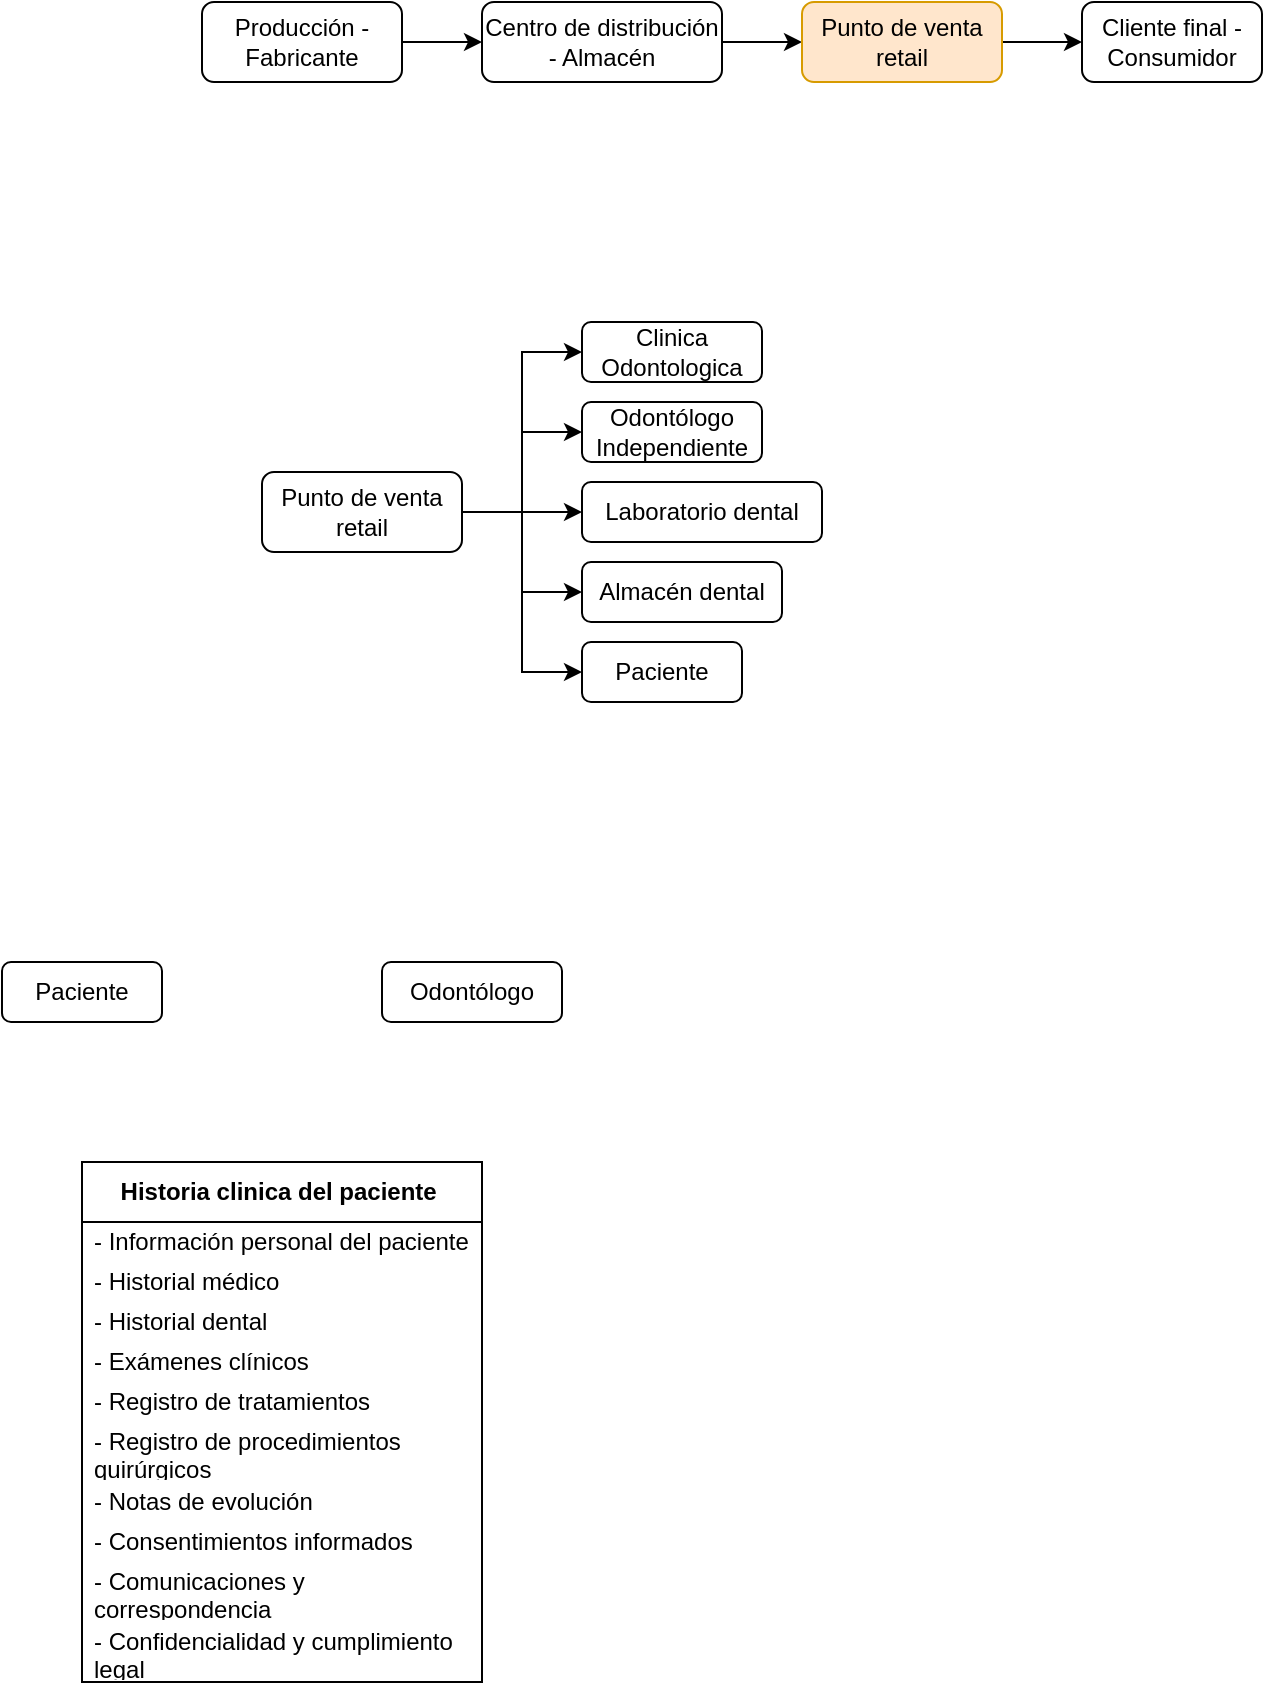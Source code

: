 <mxfile version="24.4.6" type="github">
  <diagram name="Page-1" id="IWnAmNE7MLX-MQJfaZ-H">
    <mxGraphModel dx="893" dy="557" grid="1" gridSize="10" guides="1" tooltips="1" connect="1" arrows="1" fold="1" page="1" pageScale="1" pageWidth="827" pageHeight="1169" math="0" shadow="0">
      <root>
        <mxCell id="0" />
        <mxCell id="1" parent="0" />
        <mxCell id="4hnvYEBA5v5D1nBLIyNg-10" style="edgeStyle=orthogonalEdgeStyle;rounded=0;orthogonalLoop=1;jettySize=auto;html=1;entryX=0;entryY=0.5;entryDx=0;entryDy=0;" edge="1" parent="1" source="4hnvYEBA5v5D1nBLIyNg-1" target="4hnvYEBA5v5D1nBLIyNg-3">
          <mxGeometry relative="1" as="geometry" />
        </mxCell>
        <mxCell id="4hnvYEBA5v5D1nBLIyNg-1" value="Producción - Fabricante" style="rounded=1;whiteSpace=wrap;html=1;" vertex="1" parent="1">
          <mxGeometry x="170" y="130" width="100" height="40" as="geometry" />
        </mxCell>
        <mxCell id="4hnvYEBA5v5D1nBLIyNg-7" style="edgeStyle=orthogonalEdgeStyle;rounded=0;orthogonalLoop=1;jettySize=auto;html=1;entryX=0;entryY=0.5;entryDx=0;entryDy=0;" edge="1" parent="1" source="4hnvYEBA5v5D1nBLIyNg-3" target="4hnvYEBA5v5D1nBLIyNg-4">
          <mxGeometry relative="1" as="geometry" />
        </mxCell>
        <mxCell id="4hnvYEBA5v5D1nBLIyNg-3" value="Centro de distribución - Almacén" style="rounded=1;whiteSpace=wrap;html=1;" vertex="1" parent="1">
          <mxGeometry x="310" y="130" width="120" height="40" as="geometry" />
        </mxCell>
        <mxCell id="4hnvYEBA5v5D1nBLIyNg-9" style="edgeStyle=orthogonalEdgeStyle;rounded=0;orthogonalLoop=1;jettySize=auto;html=1;entryX=0;entryY=0.5;entryDx=0;entryDy=0;" edge="1" parent="1" source="4hnvYEBA5v5D1nBLIyNg-4" target="4hnvYEBA5v5D1nBLIyNg-8">
          <mxGeometry relative="1" as="geometry" />
        </mxCell>
        <mxCell id="4hnvYEBA5v5D1nBLIyNg-4" value="Punto de venta retail" style="rounded=1;whiteSpace=wrap;html=1;fillColor=#ffe6cc;strokeColor=#d79b00;" vertex="1" parent="1">
          <mxGeometry x="470" y="130" width="100" height="40" as="geometry" />
        </mxCell>
        <mxCell id="4hnvYEBA5v5D1nBLIyNg-8" value="Cliente final - Consumidor" style="rounded=1;whiteSpace=wrap;html=1;" vertex="1" parent="1">
          <mxGeometry x="610" y="130" width="90" height="40" as="geometry" />
        </mxCell>
        <mxCell id="4hnvYEBA5v5D1nBLIyNg-15" style="edgeStyle=orthogonalEdgeStyle;rounded=0;orthogonalLoop=1;jettySize=auto;html=1;entryX=0;entryY=0.5;entryDx=0;entryDy=0;" edge="1" parent="1" source="4hnvYEBA5v5D1nBLIyNg-11" target="4hnvYEBA5v5D1nBLIyNg-12">
          <mxGeometry relative="1" as="geometry" />
        </mxCell>
        <mxCell id="4hnvYEBA5v5D1nBLIyNg-16" style="edgeStyle=orthogonalEdgeStyle;rounded=0;orthogonalLoop=1;jettySize=auto;html=1;entryX=0;entryY=0.5;entryDx=0;entryDy=0;" edge="1" parent="1" source="4hnvYEBA5v5D1nBLIyNg-11" target="4hnvYEBA5v5D1nBLIyNg-13">
          <mxGeometry relative="1" as="geometry" />
        </mxCell>
        <mxCell id="4hnvYEBA5v5D1nBLIyNg-17" style="edgeStyle=orthogonalEdgeStyle;rounded=0;orthogonalLoop=1;jettySize=auto;html=1;entryX=0;entryY=0.5;entryDx=0;entryDy=0;" edge="1" parent="1" source="4hnvYEBA5v5D1nBLIyNg-11" target="4hnvYEBA5v5D1nBLIyNg-14">
          <mxGeometry relative="1" as="geometry" />
        </mxCell>
        <mxCell id="4hnvYEBA5v5D1nBLIyNg-20" style="edgeStyle=orthogonalEdgeStyle;rounded=0;orthogonalLoop=1;jettySize=auto;html=1;entryX=0;entryY=0.5;entryDx=0;entryDy=0;" edge="1" parent="1" source="4hnvYEBA5v5D1nBLIyNg-11" target="4hnvYEBA5v5D1nBLIyNg-19">
          <mxGeometry relative="1" as="geometry" />
        </mxCell>
        <mxCell id="4hnvYEBA5v5D1nBLIyNg-30" style="edgeStyle=orthogonalEdgeStyle;rounded=0;orthogonalLoop=1;jettySize=auto;html=1;entryX=0;entryY=0.5;entryDx=0;entryDy=0;" edge="1" parent="1" source="4hnvYEBA5v5D1nBLIyNg-11" target="4hnvYEBA5v5D1nBLIyNg-29">
          <mxGeometry relative="1" as="geometry" />
        </mxCell>
        <mxCell id="4hnvYEBA5v5D1nBLIyNg-11" value="Punto de venta retail" style="rounded=1;whiteSpace=wrap;html=1;" vertex="1" parent="1">
          <mxGeometry x="200" y="365" width="100" height="40" as="geometry" />
        </mxCell>
        <mxCell id="4hnvYEBA5v5D1nBLIyNg-12" value="Odontólogo Independiente" style="rounded=1;whiteSpace=wrap;html=1;" vertex="1" parent="1">
          <mxGeometry x="360" y="330" width="90" height="30" as="geometry" />
        </mxCell>
        <mxCell id="4hnvYEBA5v5D1nBLIyNg-13" value="Laboratorio dental" style="rounded=1;whiteSpace=wrap;html=1;" vertex="1" parent="1">
          <mxGeometry x="360" y="370" width="120" height="30" as="geometry" />
        </mxCell>
        <mxCell id="4hnvYEBA5v5D1nBLIyNg-14" value="Paciente" style="rounded=1;whiteSpace=wrap;html=1;" vertex="1" parent="1">
          <mxGeometry x="360" y="450" width="80" height="30" as="geometry" />
        </mxCell>
        <mxCell id="4hnvYEBA5v5D1nBLIyNg-19" value="Almacén dental" style="rounded=1;whiteSpace=wrap;html=1;" vertex="1" parent="1">
          <mxGeometry x="360" y="410" width="100" height="30" as="geometry" />
        </mxCell>
        <mxCell id="4hnvYEBA5v5D1nBLIyNg-21" value="Odontólogo" style="rounded=1;whiteSpace=wrap;html=1;" vertex="1" parent="1">
          <mxGeometry x="260" y="610" width="90" height="30" as="geometry" />
        </mxCell>
        <mxCell id="4hnvYEBA5v5D1nBLIyNg-22" value="Paciente" style="rounded=1;whiteSpace=wrap;html=1;" vertex="1" parent="1">
          <mxGeometry x="70" y="610" width="80" height="30" as="geometry" />
        </mxCell>
        <mxCell id="4hnvYEBA5v5D1nBLIyNg-29" value="Clinica Odontologica" style="rounded=1;whiteSpace=wrap;html=1;" vertex="1" parent="1">
          <mxGeometry x="360" y="290" width="90" height="30" as="geometry" />
        </mxCell>
        <mxCell id="4hnvYEBA5v5D1nBLIyNg-32" value="&lt;b&gt;Historia clinica del paciente&amp;nbsp;&lt;/b&gt;" style="swimlane;fontStyle=0;childLayout=stackLayout;horizontal=1;startSize=30;horizontalStack=0;resizeParent=1;resizeParentMax=0;resizeLast=0;collapsible=1;marginBottom=0;whiteSpace=wrap;html=1;" vertex="1" parent="1">
          <mxGeometry x="110" y="710" width="200" height="260" as="geometry">
            <mxRectangle x="110" y="710" width="200" height="30" as="alternateBounds" />
          </mxGeometry>
        </mxCell>
        <mxCell id="4hnvYEBA5v5D1nBLIyNg-33" value="- Información personal del paciente" style="text;strokeColor=none;fillColor=none;align=left;verticalAlign=middle;spacingLeft=4;spacingRight=4;overflow=hidden;points=[[0,0.5],[1,0.5]];portConstraint=eastwest;rotatable=0;whiteSpace=wrap;html=1;" vertex="1" parent="4hnvYEBA5v5D1nBLIyNg-32">
          <mxGeometry y="30" width="200" height="20" as="geometry" />
        </mxCell>
        <mxCell id="4hnvYEBA5v5D1nBLIyNg-34" value="- Historial médico" style="text;strokeColor=none;fillColor=none;align=left;verticalAlign=middle;spacingLeft=4;spacingRight=4;overflow=hidden;points=[[0,0.5],[1,0.5]];portConstraint=eastwest;rotatable=0;whiteSpace=wrap;html=1;" vertex="1" parent="4hnvYEBA5v5D1nBLIyNg-32">
          <mxGeometry y="50" width="200" height="20" as="geometry" />
        </mxCell>
        <mxCell id="4hnvYEBA5v5D1nBLIyNg-35" value="- Historial dental" style="text;strokeColor=none;fillColor=none;align=left;verticalAlign=middle;spacingLeft=4;spacingRight=4;overflow=hidden;points=[[0,0.5],[1,0.5]];portConstraint=eastwest;rotatable=0;whiteSpace=wrap;html=1;" vertex="1" parent="4hnvYEBA5v5D1nBLIyNg-32">
          <mxGeometry y="70" width="200" height="20" as="geometry" />
        </mxCell>
        <mxCell id="4hnvYEBA5v5D1nBLIyNg-36" value="- Exámenes clínicos" style="text;strokeColor=none;fillColor=none;align=left;verticalAlign=middle;spacingLeft=4;spacingRight=4;overflow=hidden;points=[[0,0.5],[1,0.5]];portConstraint=eastwest;rotatable=0;whiteSpace=wrap;html=1;" vertex="1" parent="4hnvYEBA5v5D1nBLIyNg-32">
          <mxGeometry y="90" width="200" height="20" as="geometry" />
        </mxCell>
        <mxCell id="4hnvYEBA5v5D1nBLIyNg-37" value="- Registro de tratamientos" style="text;strokeColor=none;fillColor=none;align=left;verticalAlign=middle;spacingLeft=4;spacingRight=4;overflow=hidden;points=[[0,0.5],[1,0.5]];portConstraint=eastwest;rotatable=0;whiteSpace=wrap;html=1;" vertex="1" parent="4hnvYEBA5v5D1nBLIyNg-32">
          <mxGeometry y="110" width="200" height="20" as="geometry" />
        </mxCell>
        <mxCell id="4hnvYEBA5v5D1nBLIyNg-38" value="- Registro de procedimientos quirúrgicos" style="text;strokeColor=none;fillColor=none;align=left;verticalAlign=middle;spacingLeft=4;spacingRight=4;overflow=hidden;points=[[0,0.5],[1,0.5]];portConstraint=eastwest;rotatable=0;whiteSpace=wrap;html=1;" vertex="1" parent="4hnvYEBA5v5D1nBLIyNg-32">
          <mxGeometry y="130" width="200" height="30" as="geometry" />
        </mxCell>
        <mxCell id="4hnvYEBA5v5D1nBLIyNg-39" value="- Notas de evolución" style="text;strokeColor=none;fillColor=none;align=left;verticalAlign=middle;spacingLeft=4;spacingRight=4;overflow=hidden;points=[[0,0.5],[1,0.5]];portConstraint=eastwest;rotatable=0;whiteSpace=wrap;html=1;" vertex="1" parent="4hnvYEBA5v5D1nBLIyNg-32">
          <mxGeometry y="160" width="200" height="20" as="geometry" />
        </mxCell>
        <mxCell id="4hnvYEBA5v5D1nBLIyNg-40" value="- Consentimientos informados" style="text;strokeColor=none;fillColor=none;align=left;verticalAlign=middle;spacingLeft=4;spacingRight=4;overflow=hidden;points=[[0,0.5],[1,0.5]];portConstraint=eastwest;rotatable=0;whiteSpace=wrap;html=1;" vertex="1" parent="4hnvYEBA5v5D1nBLIyNg-32">
          <mxGeometry y="180" width="200" height="20" as="geometry" />
        </mxCell>
        <mxCell id="4hnvYEBA5v5D1nBLIyNg-41" value="- Comunicaciones y correspondencia" style="text;strokeColor=none;fillColor=none;align=left;verticalAlign=middle;spacingLeft=4;spacingRight=4;overflow=hidden;points=[[0,0.5],[1,0.5]];portConstraint=eastwest;rotatable=0;whiteSpace=wrap;html=1;" vertex="1" parent="4hnvYEBA5v5D1nBLIyNg-32">
          <mxGeometry y="200" width="200" height="30" as="geometry" />
        </mxCell>
        <mxCell id="4hnvYEBA5v5D1nBLIyNg-42" value="- Confidencialidad y cumplimiento legal" style="text;strokeColor=none;fillColor=none;align=left;verticalAlign=middle;spacingLeft=4;spacingRight=4;overflow=hidden;points=[[0,0.5],[1,0.5]];portConstraint=eastwest;rotatable=0;whiteSpace=wrap;html=1;" vertex="1" parent="4hnvYEBA5v5D1nBLIyNg-32">
          <mxGeometry y="230" width="200" height="30" as="geometry" />
        </mxCell>
      </root>
    </mxGraphModel>
  </diagram>
</mxfile>
